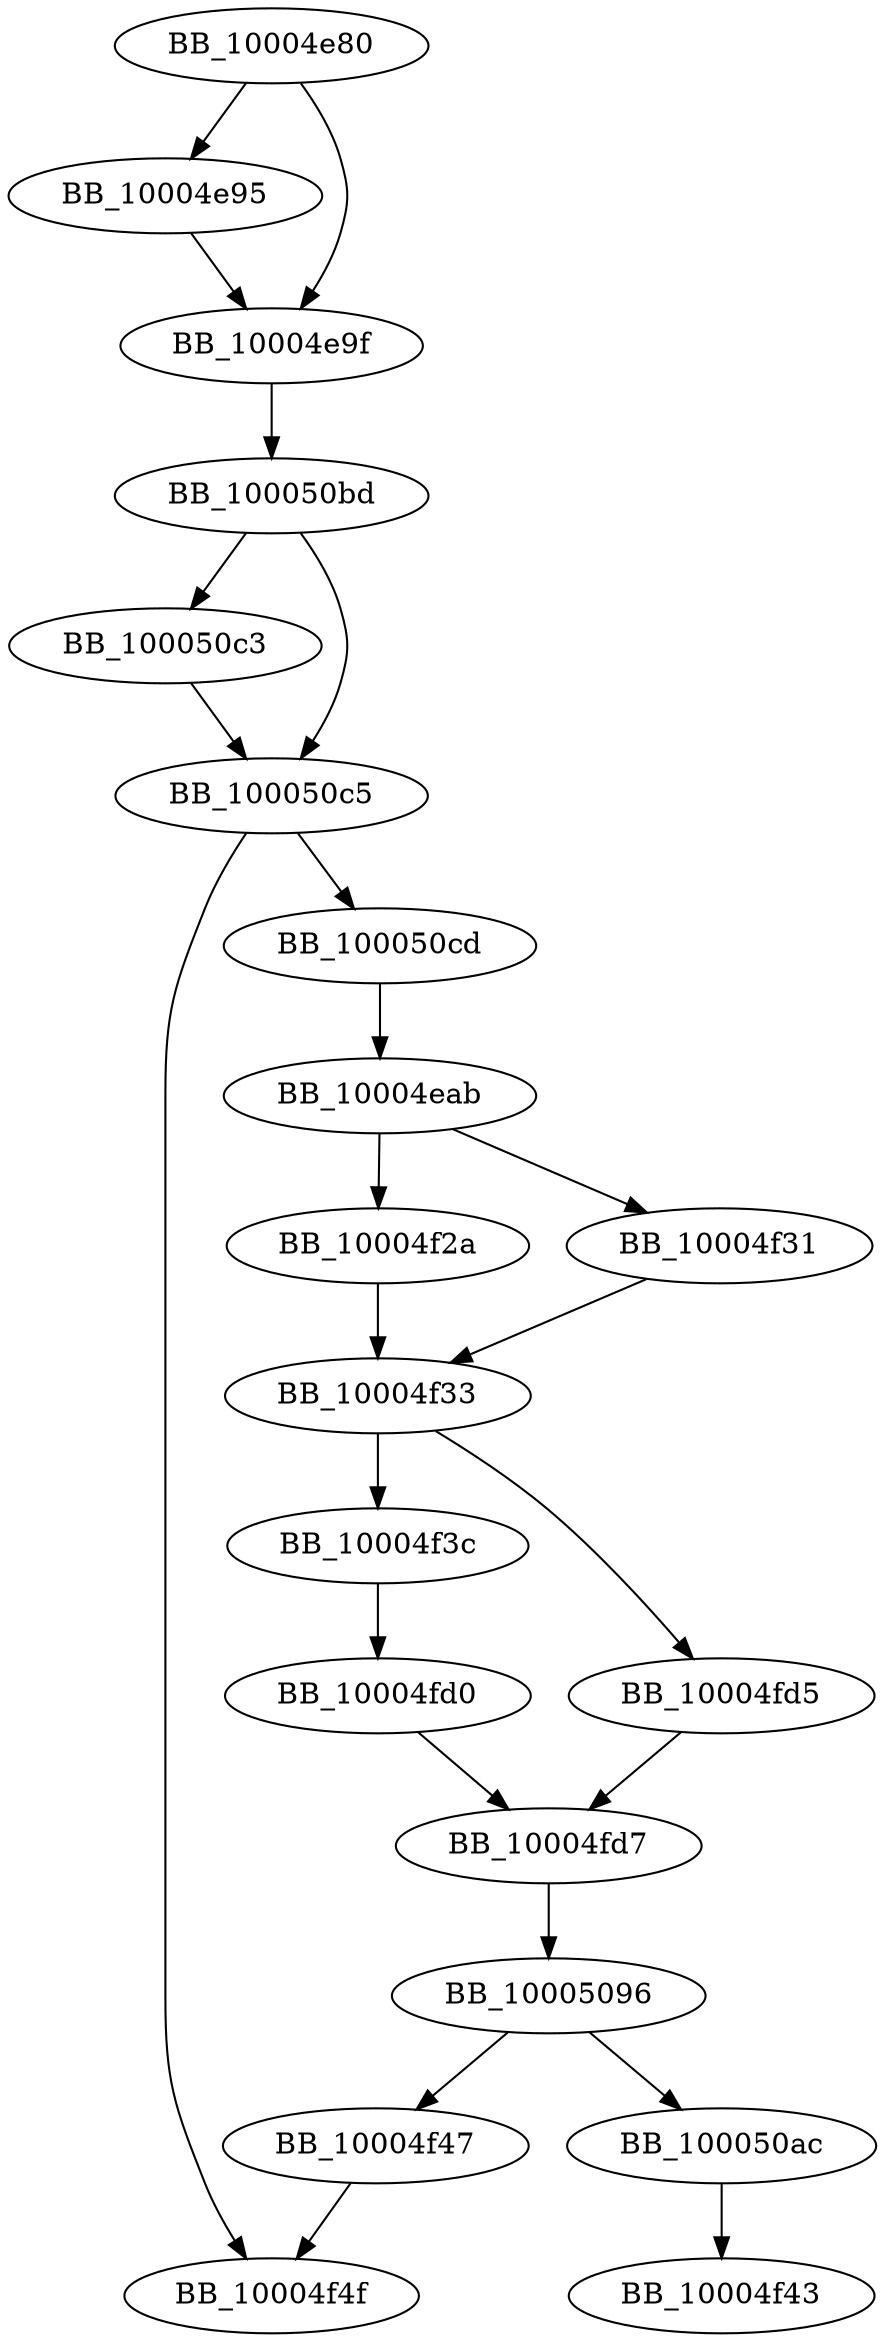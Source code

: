 DiGraph sub_10004E80{
BB_10004e80->BB_10004e95
BB_10004e80->BB_10004e9f
BB_10004e95->BB_10004e9f
BB_10004e9f->BB_100050bd
BB_10004eab->BB_10004f2a
BB_10004eab->BB_10004f31
BB_10004f2a->BB_10004f33
BB_10004f31->BB_10004f33
BB_10004f33->BB_10004f3c
BB_10004f33->BB_10004fd5
BB_10004f3c->BB_10004fd0
BB_10004f47->BB_10004f4f
BB_10004fd0->BB_10004fd7
BB_10004fd5->BB_10004fd7
BB_10004fd7->BB_10005096
BB_10005096->BB_10004f47
BB_10005096->BB_100050ac
BB_100050ac->BB_10004f43
BB_100050bd->BB_100050c3
BB_100050bd->BB_100050c5
BB_100050c3->BB_100050c5
BB_100050c5->BB_10004f4f
BB_100050c5->BB_100050cd
BB_100050cd->BB_10004eab
}
